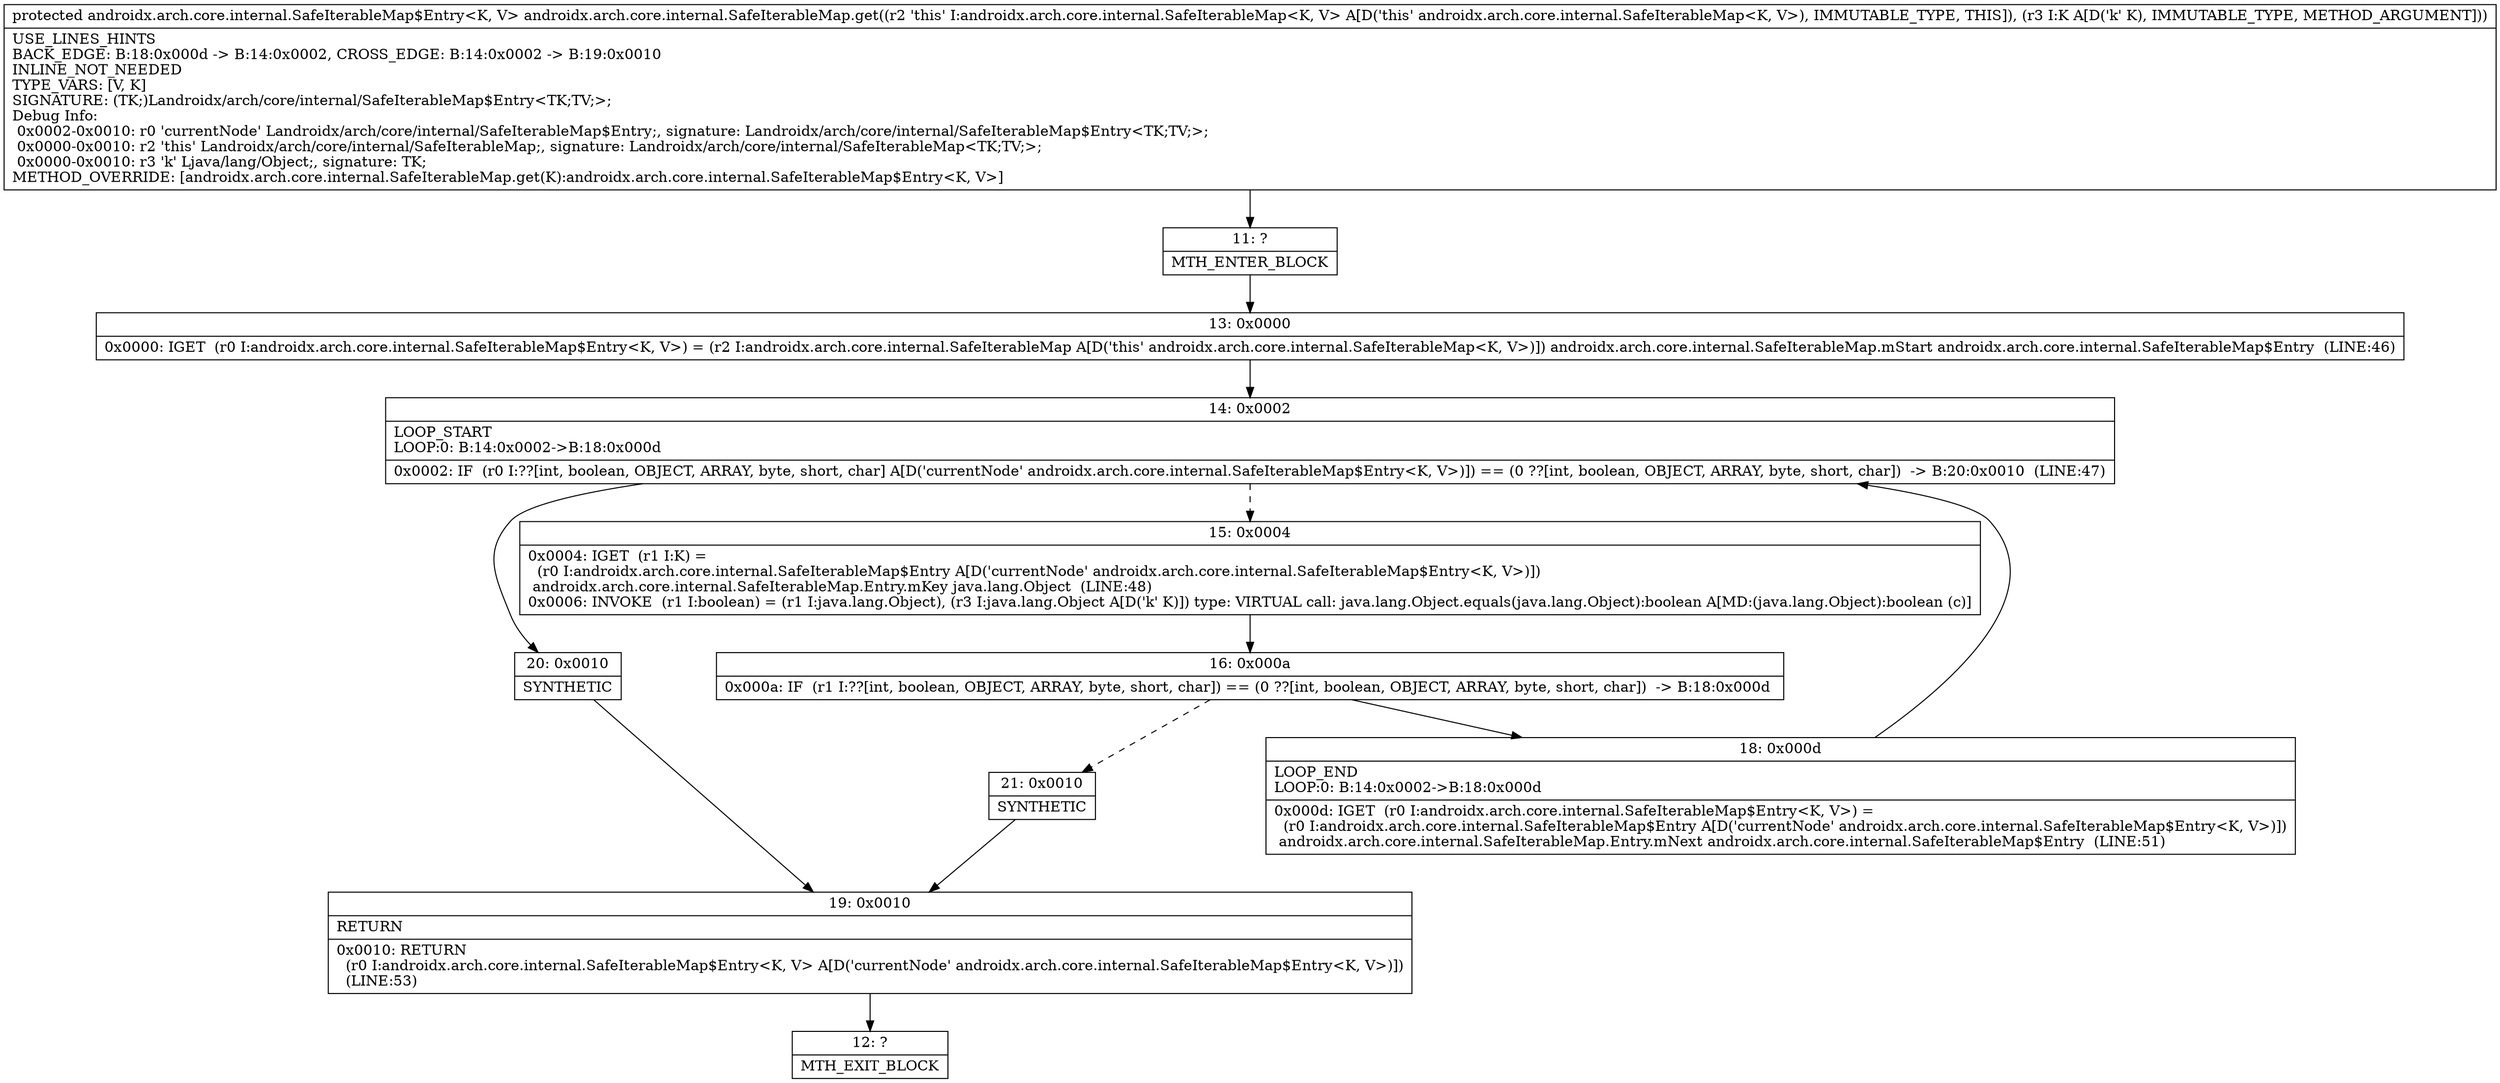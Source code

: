 digraph "CFG forandroidx.arch.core.internal.SafeIterableMap.get(Ljava\/lang\/Object;)Landroidx\/arch\/core\/internal\/SafeIterableMap$Entry;" {
Node_11 [shape=record,label="{11\:\ ?|MTH_ENTER_BLOCK\l}"];
Node_13 [shape=record,label="{13\:\ 0x0000|0x0000: IGET  (r0 I:androidx.arch.core.internal.SafeIterableMap$Entry\<K, V\>) = (r2 I:androidx.arch.core.internal.SafeIterableMap A[D('this' androidx.arch.core.internal.SafeIterableMap\<K, V\>)]) androidx.arch.core.internal.SafeIterableMap.mStart androidx.arch.core.internal.SafeIterableMap$Entry  (LINE:46)\l}"];
Node_14 [shape=record,label="{14\:\ 0x0002|LOOP_START\lLOOP:0: B:14:0x0002\-\>B:18:0x000d\l|0x0002: IF  (r0 I:??[int, boolean, OBJECT, ARRAY, byte, short, char] A[D('currentNode' androidx.arch.core.internal.SafeIterableMap$Entry\<K, V\>)]) == (0 ??[int, boolean, OBJECT, ARRAY, byte, short, char])  \-\> B:20:0x0010  (LINE:47)\l}"];
Node_15 [shape=record,label="{15\:\ 0x0004|0x0004: IGET  (r1 I:K) = \l  (r0 I:androidx.arch.core.internal.SafeIterableMap$Entry A[D('currentNode' androidx.arch.core.internal.SafeIterableMap$Entry\<K, V\>)])\l androidx.arch.core.internal.SafeIterableMap.Entry.mKey java.lang.Object  (LINE:48)\l0x0006: INVOKE  (r1 I:boolean) = (r1 I:java.lang.Object), (r3 I:java.lang.Object A[D('k' K)]) type: VIRTUAL call: java.lang.Object.equals(java.lang.Object):boolean A[MD:(java.lang.Object):boolean (c)]\l}"];
Node_16 [shape=record,label="{16\:\ 0x000a|0x000a: IF  (r1 I:??[int, boolean, OBJECT, ARRAY, byte, short, char]) == (0 ??[int, boolean, OBJECT, ARRAY, byte, short, char])  \-\> B:18:0x000d \l}"];
Node_18 [shape=record,label="{18\:\ 0x000d|LOOP_END\lLOOP:0: B:14:0x0002\-\>B:18:0x000d\l|0x000d: IGET  (r0 I:androidx.arch.core.internal.SafeIterableMap$Entry\<K, V\>) = \l  (r0 I:androidx.arch.core.internal.SafeIterableMap$Entry A[D('currentNode' androidx.arch.core.internal.SafeIterableMap$Entry\<K, V\>)])\l androidx.arch.core.internal.SafeIterableMap.Entry.mNext androidx.arch.core.internal.SafeIterableMap$Entry  (LINE:51)\l}"];
Node_21 [shape=record,label="{21\:\ 0x0010|SYNTHETIC\l}"];
Node_19 [shape=record,label="{19\:\ 0x0010|RETURN\l|0x0010: RETURN  \l  (r0 I:androidx.arch.core.internal.SafeIterableMap$Entry\<K, V\> A[D('currentNode' androidx.arch.core.internal.SafeIterableMap$Entry\<K, V\>)])\l  (LINE:53)\l}"];
Node_12 [shape=record,label="{12\:\ ?|MTH_EXIT_BLOCK\l}"];
Node_20 [shape=record,label="{20\:\ 0x0010|SYNTHETIC\l}"];
MethodNode[shape=record,label="{protected androidx.arch.core.internal.SafeIterableMap$Entry\<K, V\> androidx.arch.core.internal.SafeIterableMap.get((r2 'this' I:androidx.arch.core.internal.SafeIterableMap\<K, V\> A[D('this' androidx.arch.core.internal.SafeIterableMap\<K, V\>), IMMUTABLE_TYPE, THIS]), (r3 I:K A[D('k' K), IMMUTABLE_TYPE, METHOD_ARGUMENT]))  | USE_LINES_HINTS\lBACK_EDGE: B:18:0x000d \-\> B:14:0x0002, CROSS_EDGE: B:14:0x0002 \-\> B:19:0x0010\lINLINE_NOT_NEEDED\lTYPE_VARS: [V, K]\lSIGNATURE: (TK;)Landroidx\/arch\/core\/internal\/SafeIterableMap$Entry\<TK;TV;\>;\lDebug Info:\l  0x0002\-0x0010: r0 'currentNode' Landroidx\/arch\/core\/internal\/SafeIterableMap$Entry;, signature: Landroidx\/arch\/core\/internal\/SafeIterableMap$Entry\<TK;TV;\>;\l  0x0000\-0x0010: r2 'this' Landroidx\/arch\/core\/internal\/SafeIterableMap;, signature: Landroidx\/arch\/core\/internal\/SafeIterableMap\<TK;TV;\>;\l  0x0000\-0x0010: r3 'k' Ljava\/lang\/Object;, signature: TK;\lMETHOD_OVERRIDE: [androidx.arch.core.internal.SafeIterableMap.get(K):androidx.arch.core.internal.SafeIterableMap$Entry\<K, V\>]\l}"];
MethodNode -> Node_11;Node_11 -> Node_13;
Node_13 -> Node_14;
Node_14 -> Node_15[style=dashed];
Node_14 -> Node_20;
Node_15 -> Node_16;
Node_16 -> Node_18;
Node_16 -> Node_21[style=dashed];
Node_18 -> Node_14;
Node_21 -> Node_19;
Node_19 -> Node_12;
Node_20 -> Node_19;
}

